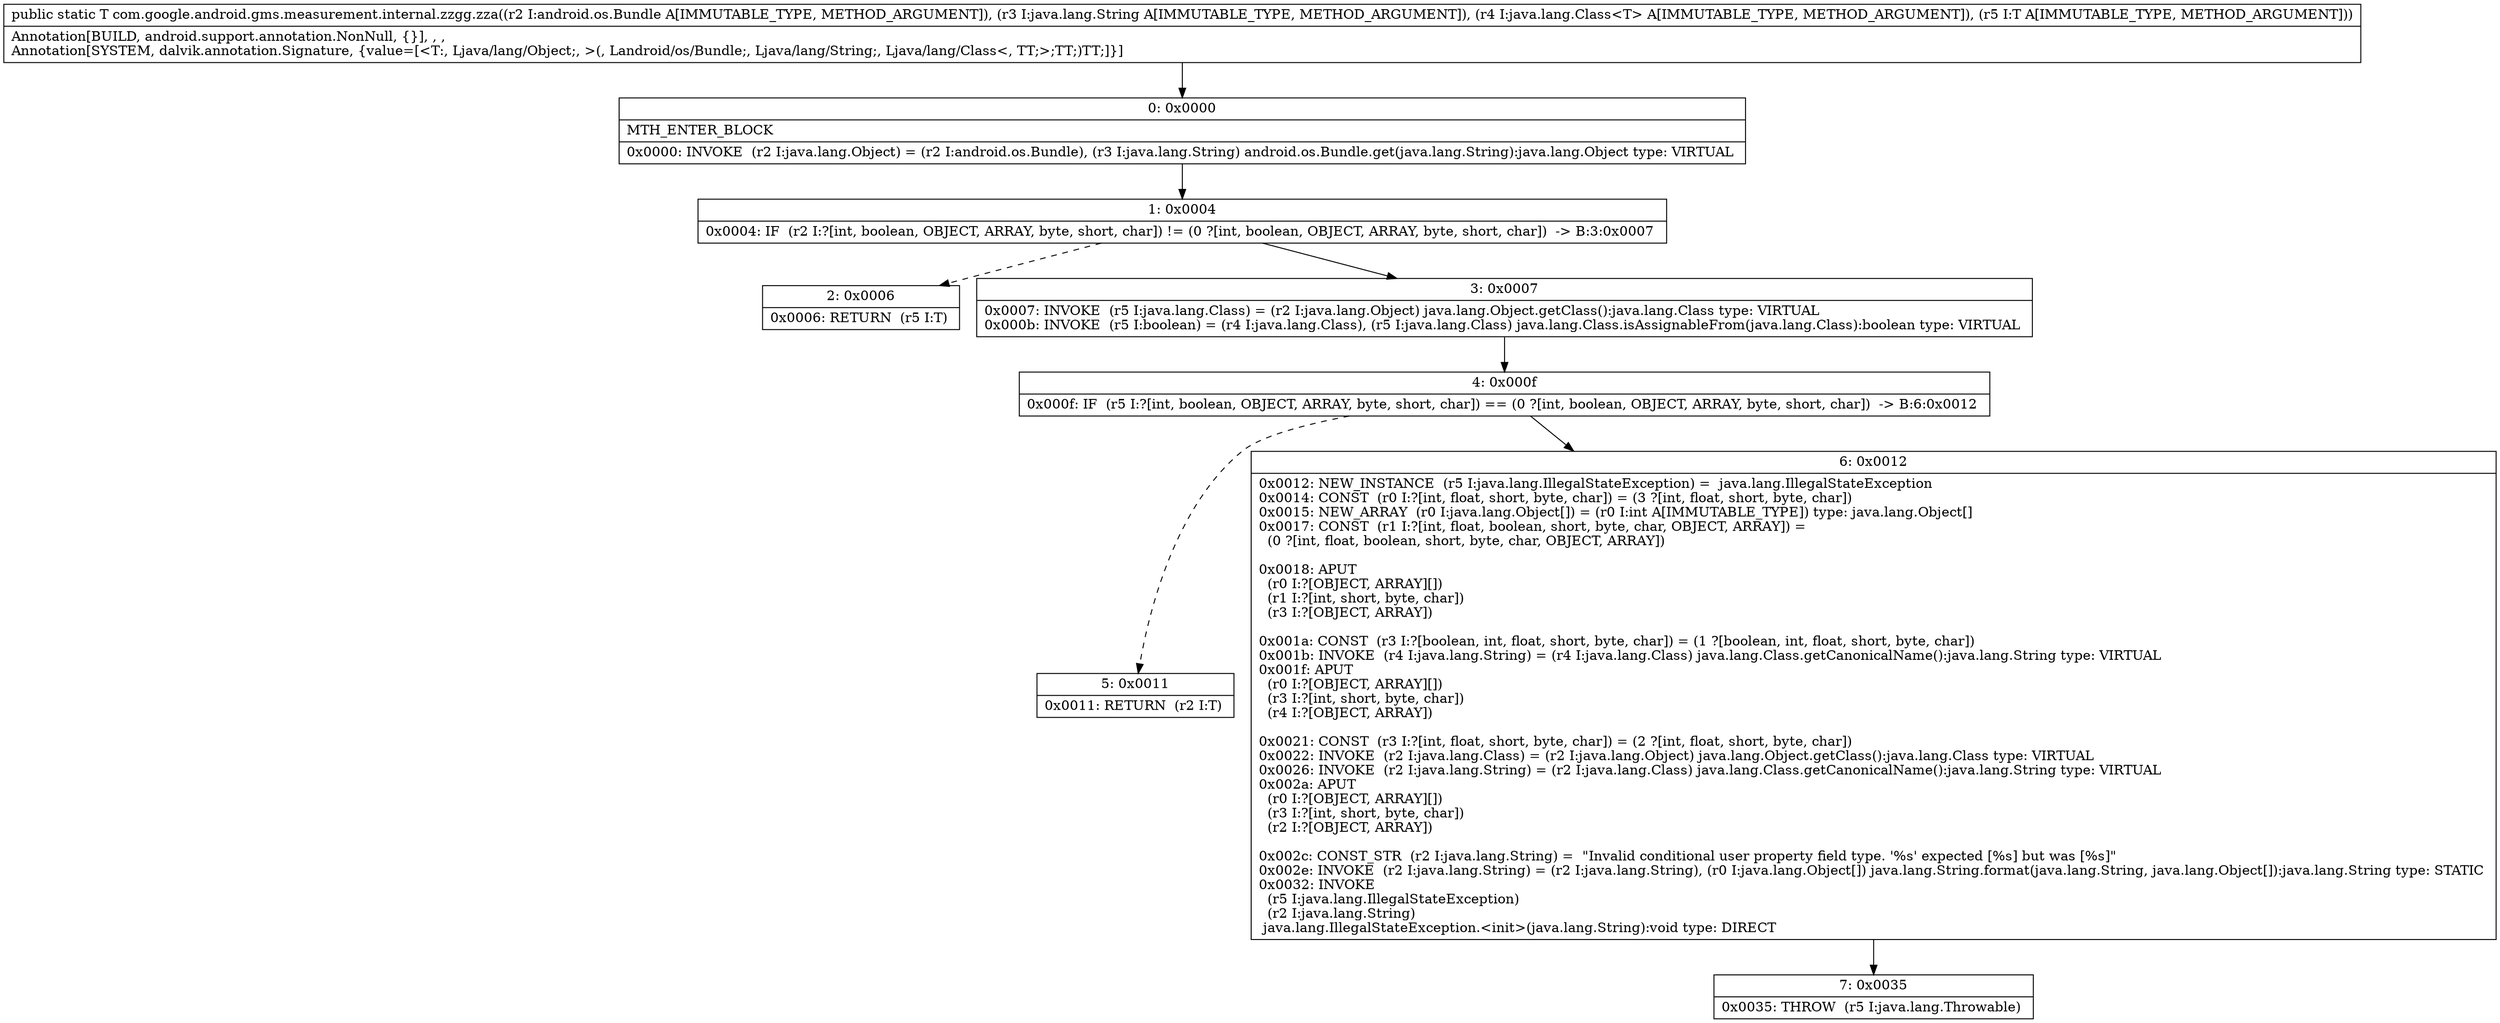 digraph "CFG forcom.google.android.gms.measurement.internal.zzgg.zza(Landroid\/os\/Bundle;Ljava\/lang\/String;Ljava\/lang\/Class;Ljava\/lang\/Object;)Ljava\/lang\/Object;" {
Node_0 [shape=record,label="{0\:\ 0x0000|MTH_ENTER_BLOCK\l|0x0000: INVOKE  (r2 I:java.lang.Object) = (r2 I:android.os.Bundle), (r3 I:java.lang.String) android.os.Bundle.get(java.lang.String):java.lang.Object type: VIRTUAL \l}"];
Node_1 [shape=record,label="{1\:\ 0x0004|0x0004: IF  (r2 I:?[int, boolean, OBJECT, ARRAY, byte, short, char]) != (0 ?[int, boolean, OBJECT, ARRAY, byte, short, char])  \-\> B:3:0x0007 \l}"];
Node_2 [shape=record,label="{2\:\ 0x0006|0x0006: RETURN  (r5 I:T) \l}"];
Node_3 [shape=record,label="{3\:\ 0x0007|0x0007: INVOKE  (r5 I:java.lang.Class) = (r2 I:java.lang.Object) java.lang.Object.getClass():java.lang.Class type: VIRTUAL \l0x000b: INVOKE  (r5 I:boolean) = (r4 I:java.lang.Class), (r5 I:java.lang.Class) java.lang.Class.isAssignableFrom(java.lang.Class):boolean type: VIRTUAL \l}"];
Node_4 [shape=record,label="{4\:\ 0x000f|0x000f: IF  (r5 I:?[int, boolean, OBJECT, ARRAY, byte, short, char]) == (0 ?[int, boolean, OBJECT, ARRAY, byte, short, char])  \-\> B:6:0x0012 \l}"];
Node_5 [shape=record,label="{5\:\ 0x0011|0x0011: RETURN  (r2 I:T) \l}"];
Node_6 [shape=record,label="{6\:\ 0x0012|0x0012: NEW_INSTANCE  (r5 I:java.lang.IllegalStateException) =  java.lang.IllegalStateException \l0x0014: CONST  (r0 I:?[int, float, short, byte, char]) = (3 ?[int, float, short, byte, char]) \l0x0015: NEW_ARRAY  (r0 I:java.lang.Object[]) = (r0 I:int A[IMMUTABLE_TYPE]) type: java.lang.Object[] \l0x0017: CONST  (r1 I:?[int, float, boolean, short, byte, char, OBJECT, ARRAY]) = \l  (0 ?[int, float, boolean, short, byte, char, OBJECT, ARRAY])\l \l0x0018: APUT  \l  (r0 I:?[OBJECT, ARRAY][])\l  (r1 I:?[int, short, byte, char])\l  (r3 I:?[OBJECT, ARRAY])\l \l0x001a: CONST  (r3 I:?[boolean, int, float, short, byte, char]) = (1 ?[boolean, int, float, short, byte, char]) \l0x001b: INVOKE  (r4 I:java.lang.String) = (r4 I:java.lang.Class) java.lang.Class.getCanonicalName():java.lang.String type: VIRTUAL \l0x001f: APUT  \l  (r0 I:?[OBJECT, ARRAY][])\l  (r3 I:?[int, short, byte, char])\l  (r4 I:?[OBJECT, ARRAY])\l \l0x0021: CONST  (r3 I:?[int, float, short, byte, char]) = (2 ?[int, float, short, byte, char]) \l0x0022: INVOKE  (r2 I:java.lang.Class) = (r2 I:java.lang.Object) java.lang.Object.getClass():java.lang.Class type: VIRTUAL \l0x0026: INVOKE  (r2 I:java.lang.String) = (r2 I:java.lang.Class) java.lang.Class.getCanonicalName():java.lang.String type: VIRTUAL \l0x002a: APUT  \l  (r0 I:?[OBJECT, ARRAY][])\l  (r3 I:?[int, short, byte, char])\l  (r2 I:?[OBJECT, ARRAY])\l \l0x002c: CONST_STR  (r2 I:java.lang.String) =  \"Invalid conditional user property field type. '%s' expected [%s] but was [%s]\" \l0x002e: INVOKE  (r2 I:java.lang.String) = (r2 I:java.lang.String), (r0 I:java.lang.Object[]) java.lang.String.format(java.lang.String, java.lang.Object[]):java.lang.String type: STATIC \l0x0032: INVOKE  \l  (r5 I:java.lang.IllegalStateException)\l  (r2 I:java.lang.String)\l java.lang.IllegalStateException.\<init\>(java.lang.String):void type: DIRECT \l}"];
Node_7 [shape=record,label="{7\:\ 0x0035|0x0035: THROW  (r5 I:java.lang.Throwable) \l}"];
MethodNode[shape=record,label="{public static T com.google.android.gms.measurement.internal.zzgg.zza((r2 I:android.os.Bundle A[IMMUTABLE_TYPE, METHOD_ARGUMENT]), (r3 I:java.lang.String A[IMMUTABLE_TYPE, METHOD_ARGUMENT]), (r4 I:java.lang.Class\<T\> A[IMMUTABLE_TYPE, METHOD_ARGUMENT]), (r5 I:T A[IMMUTABLE_TYPE, METHOD_ARGUMENT]))  | Annotation[BUILD, android.support.annotation.NonNull, \{\}], , , \lAnnotation[SYSTEM, dalvik.annotation.Signature, \{value=[\<T:, Ljava\/lang\/Object;, \>(, Landroid\/os\/Bundle;, Ljava\/lang\/String;, Ljava\/lang\/Class\<, TT;\>;TT;)TT;]\}]\l}"];
MethodNode -> Node_0;
Node_0 -> Node_1;
Node_1 -> Node_2[style=dashed];
Node_1 -> Node_3;
Node_3 -> Node_4;
Node_4 -> Node_5[style=dashed];
Node_4 -> Node_6;
Node_6 -> Node_7;
}

